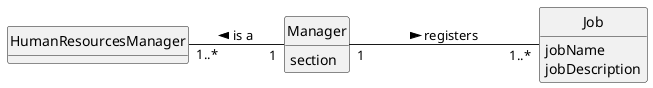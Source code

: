 @startuml
skinparam monochrome true
skinparam packageStyle rectangle
skinparam shadowing false

left to right direction

skinparam classAttributeIconSize 0

class HumanResourcesManager {

}

class Manager {
    section
}

class Job {
    jobName
    jobDescription
}

Manager "1" --- "1..*" Job: registers >
Manager "1" --up "1..*" HumanResourcesManager: is a >

hide circle
hide methods

@enduml